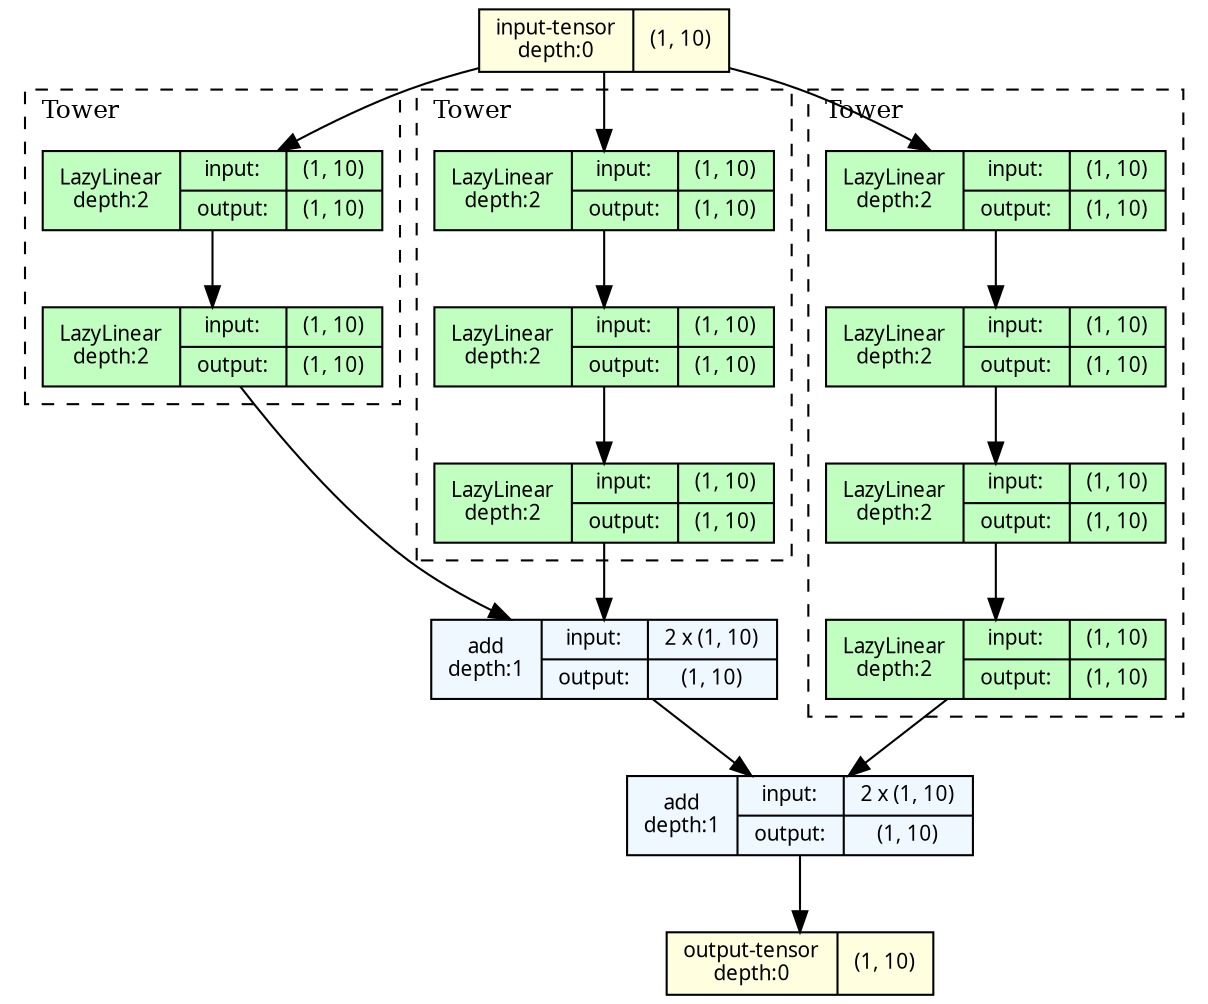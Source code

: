 strict digraph model {
	graph [ordering=in size="12.0,12.0"]
	node [align=left fontname="Linux libertine" fontsize=10 height=0.2 ranksep=0.1 shape=record style=filled]
	edge [fontsize=10]
	0 [label="input-tensor&#92;ndepth:0|(1, 10)" fillcolor=lightyellow]
	subgraph cluster_2 {
		fontsize=12 label=Tower labeljust=l style=dashed
		1 [label="LazyLinear&#92;ndepth:2|{input:|output:}|{(1, 10)|(1, 10)}" fillcolor=darkseagreen1]
		2 [label="LazyLinear&#92;ndepth:2|{input:|output:}|{(1, 10)|(1, 10)}" fillcolor=darkseagreen1]
	}
	subgraph cluster_3 {
		fontsize=12 label=Tower labeljust=l style=dashed
		3 [label="LazyLinear&#92;ndepth:2|{input:|output:}|{(1, 10)|(1, 10)}" fillcolor=darkseagreen1]
		4 [label="LazyLinear&#92;ndepth:2|{input:|output:}|{(1, 10)|(1, 10)}" fillcolor=darkseagreen1]
		5 [label="LazyLinear&#92;ndepth:2|{input:|output:}|{(1, 10)|(1, 10)}" fillcolor=darkseagreen1]
	}
	6 [label="add&#92;ndepth:1|{input:|output:}|{2 x (1, 10)|(1, 10)}" fillcolor=aliceblue]
	subgraph cluster_4 {
		fontsize=12 label=Tower labeljust=l style=dashed
		7 [label="LazyLinear&#92;ndepth:2|{input:|output:}|{(1, 10)|(1, 10)}" fillcolor=darkseagreen1]
		8 [label="LazyLinear&#92;ndepth:2|{input:|output:}|{(1, 10)|(1, 10)}" fillcolor=darkseagreen1]
		9 [label="LazyLinear&#92;ndepth:2|{input:|output:}|{(1, 10)|(1, 10)}" fillcolor=darkseagreen1]
		10 [label="LazyLinear&#92;ndepth:2|{input:|output:}|{(1, 10)|(1, 10)}" fillcolor=darkseagreen1]
	}
	11 [label="add&#92;ndepth:1|{input:|output:}|{2 x (1, 10)|(1, 10)}" fillcolor=aliceblue]
	12 [label="output-tensor&#92;ndepth:0|(1, 10)" fillcolor=lightyellow]
	0 -> 1
	1 -> 2
	2 -> 6
	0 -> 3
	3 -> 4
	4 -> 5
	5 -> 6
	6 -> 11
	0 -> 7
	7 -> 8
	8 -> 9
	9 -> 10
	10 -> 11
	11 -> 12
}
